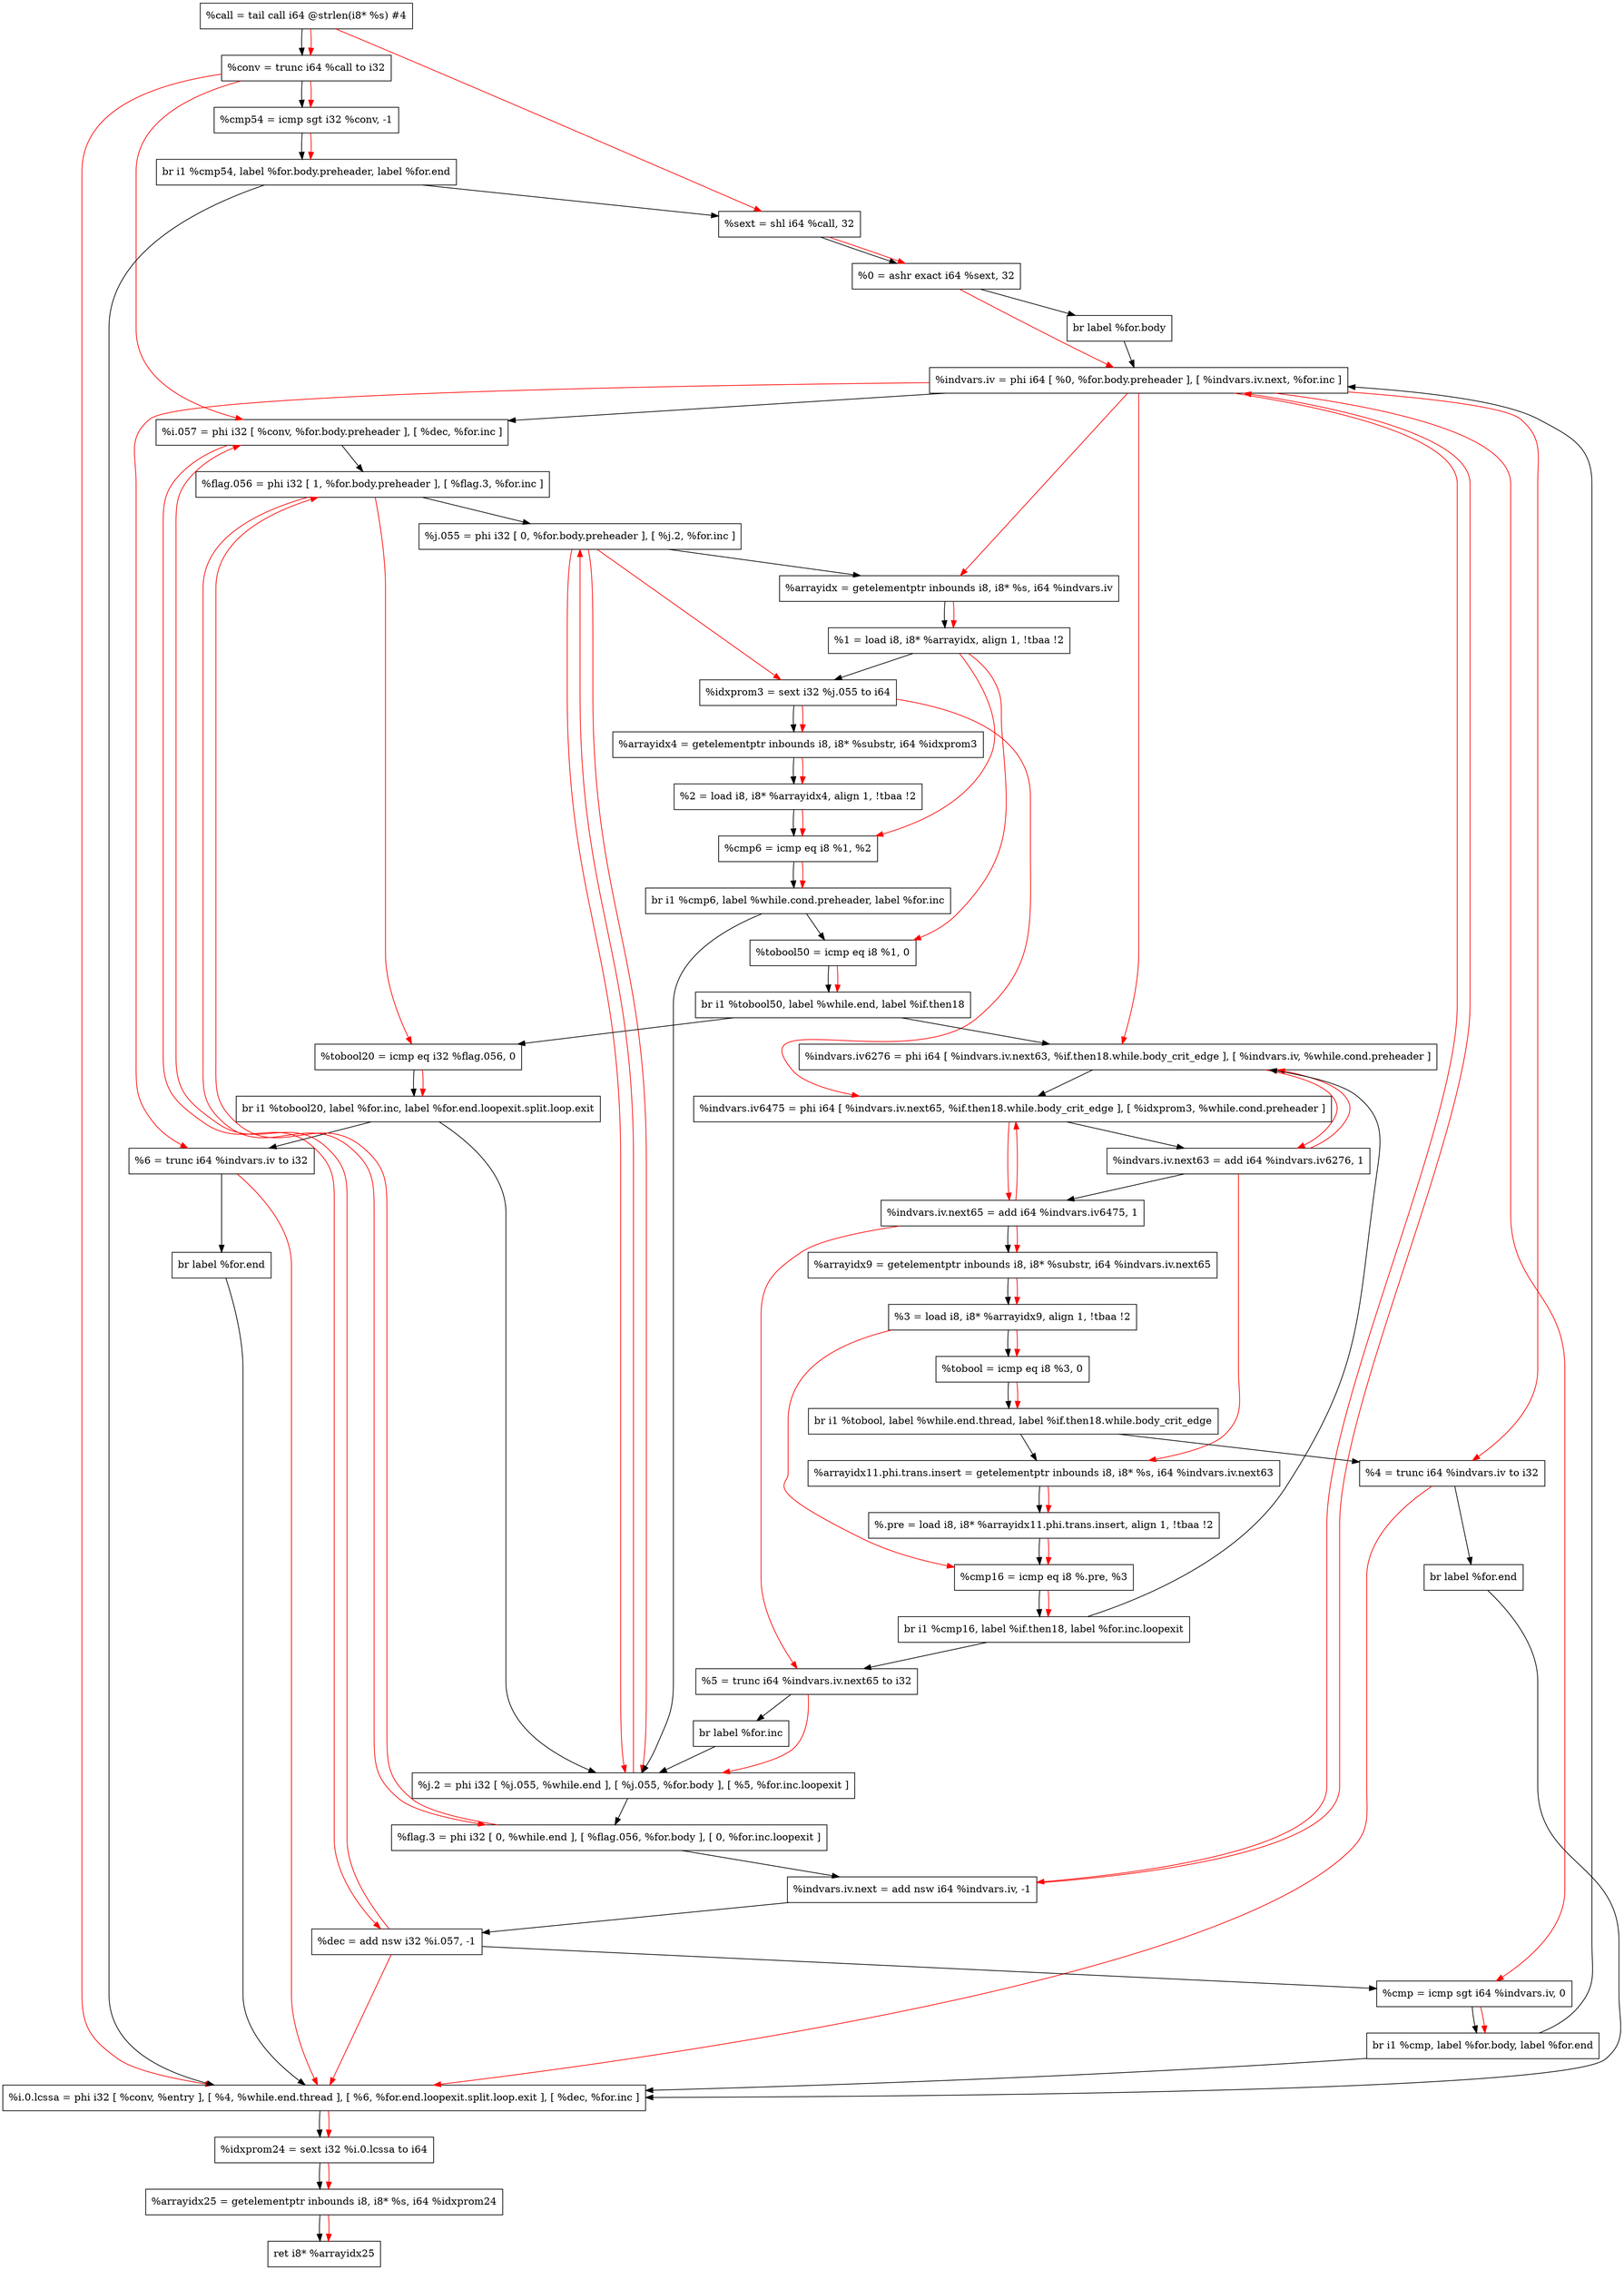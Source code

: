 digraph "CDFG for'func' function" {
	Node0x56378bf29fb0[shape=record, label="  %call = tail call i64 @strlen(i8* %s) #4"];
	Node0x56378bf2a088[shape=record, label="  %conv = trunc i64 %call to i32"];
	Node0x56378bf2a760[shape=record, label="  %cmp54 = icmp sgt i32 %conv, -1"];
	Node0x56378beb2db8[shape=record, label="  br i1 %cmp54, label %for.body.preheader, label %for.end"];
	Node0x56378bf2aa20[shape=record, label="  %sext = shl i64 %call, 32"];
	Node0x56378bf2aa90[shape=record, label="  %0 = ashr exact i64 %sext, 32"];
	Node0x56378bf2ab88[shape=record, label="  br label %for.body"];
	Node0x56378bf2acd8[shape=record, label="  %indvars.iv = phi i64 [ %0, %for.body.preheader ], [ %indvars.iv.next, %for.inc ]"];
	Node0x56378bf2ae88[shape=record, label="  %i.057 = phi i32 [ %conv, %for.body.preheader ], [ %dec, %for.inc ]"];
	Node0x56378bf2b1c8[shape=record, label="  %flag.056 = phi i32 [ 1, %for.body.preheader ], [ %flag.3, %for.inc ]"];
	Node0x56378bf2b378[shape=record, label="  %j.055 = phi i32 [ 0, %for.body.preheader ], [ %j.2, %for.inc ]"];
	Node0x56378bf2b460[shape=record, label="  %arrayidx = getelementptr inbounds i8, i8* %s, i64 %indvars.iv"];
	Node0x56378bf2b4c8[shape=record, label="  %1 = load i8, i8* %arrayidx, align 1, !tbaa !2"];
	Node0x56378bf2c3f8[shape=record, label="  %idxprom3 = sext i32 %j.055 to i64"];
	Node0x56378bf2c4a0[shape=record, label="  %arrayidx4 = getelementptr inbounds i8, i8* %substr, i64 %idxprom3"];
	Node0x56378bf2c538[shape=record, label="  %2 = load i8, i8* %arrayidx4, align 1, !tbaa !2"];
	Node0x56378bf2cbf0[shape=record, label="  %cmp6 = icmp eq i8 %1, %2"];
	Node0x56378bebe348[shape=record, label="  br i1 %cmp6, label %while.cond.preheader, label %for.inc"];
	Node0x56378bf2cda0[shape=record, label="  %tobool50 = icmp eq i8 %1, 0"];
	Node0x56378bebe468[shape=record, label="  br i1 %tobool50, label %while.end, label %if.then18"];
	Node0x56378bf2d128[shape=record, label="  %indvars.iv6276 = phi i64 [ %indvars.iv.next63, %if.then18.while.body_crit_edge ], [ %indvars.iv, %while.cond.preheader ]"];
	Node0x56378bf2d5f8[shape=record, label="  %indvars.iv6475 = phi i64 [ %indvars.iv.next65, %if.then18.while.body_crit_edge ], [ %idxprom3, %while.cond.preheader ]"];
	Node0x56378bf2d6f0[shape=record, label="  %indvars.iv.next63 = add i64 %indvars.iv6276, 1"];
	Node0x56378bf2d760[shape=record, label="  %indvars.iv.next65 = add i64 %indvars.iv6475, 1"];
	Node0x56378bf2d7d0[shape=record, label="  %arrayidx9 = getelementptr inbounds i8, i8* %substr, i64 %indvars.iv.next65"];
	Node0x56378bf2d558[shape=record, label="  %3 = load i8, i8* %arrayidx9, align 1, !tbaa !2"];
	Node0x56378bf2d850[shape=record, label="  %tobool = icmp eq i8 %3, 0"];
	Node0x56378bebe588[shape=record, label="  br i1 %tobool, label %while.end.thread, label %if.then18.while.body_crit_edge"];
	Node0x56378bf2d970[shape=record, label="  %arrayidx11.phi.trans.insert = getelementptr inbounds i8, i8* %s, i64 %indvars.iv.next63"];
	Node0x56378bf2d078[shape=record, label="  %.pre = load i8, i8* %arrayidx11.phi.trans.insert, align 1, !tbaa !2"];
	Node0x56378bf2da50[shape=record, label="  %cmp16 = icmp eq i8 %.pre, %3"];
	Node0x56378bf2dbc8[shape=record, label="  br i1 %cmp16, label %if.then18, label %for.inc.loopexit"];
	Node0x56378bf2cf28[shape=record, label="  %4 = trunc i64 %indvars.iv to i32"];
	Node0x56378bf2dc78[shape=record, label="  br label %for.end"];
	Node0x56378bf2dcf0[shape=record, label="  %tobool20 = icmp eq i32 %flag.056, 0"];
	Node0x56378bf2de08[shape=record, label="  br i1 %tobool20, label %for.inc, label %for.end.loopexit.split.loop.exit"];
	Node0x56378bf2db18[shape=record, label="  %5 = trunc i64 %indvars.iv.next65 to i32"];
	Node0x56378bf2de98[shape=record, label="  br label %for.inc"];
	Node0x56378bf2dee8[shape=record, label="  %j.2 = phi i32 [ %j.055, %while.end ], [ %j.055, %for.body ], [ %5, %for.inc.loopexit ]"];
	Node0x56378bf2dfa8[shape=record, label="  %flag.3 = phi i32 [ 0, %while.end ], [ %flag.056, %for.body ], [ 0, %for.inc.loopexit ]"];
	Node0x56378bf2e090[shape=record, label="  %indvars.iv.next = add nsw i64 %indvars.iv, -1"];
	Node0x56378bf2e100[shape=record, label="  %dec = add nsw i32 %i.057, -1"];
	Node0x56378bf2e170[shape=record, label="  %cmp = icmp sgt i64 %indvars.iv, 0"];
	Node0x56378bf2e1f8[shape=record, label="  br i1 %cmp, label %for.body, label %for.end"];
	Node0x56378bf2ccf8[shape=record, label="  %6 = trunc i64 %indvars.iv to i32"];
	Node0x56378bf2ae38[shape=record, label="  br label %for.end"];
	Node0x56378bf2e248[shape=record, label="  %i.0.lcssa = phi i32 [ %conv, %entry ], [ %4, %while.end.thread ], [ %6, %for.end.loopexit.split.loop.exit ], [ %dec, %for.inc ]"];
	Node0x56378bf2a978[shape=record, label="  %idxprom24 = sext i32 %i.0.lcssa to i64"];
	Node0x56378bf2eb60[shape=record, label="  %arrayidx25 = getelementptr inbounds i8, i8* %s, i64 %idxprom24"];
	Node0x56378bf2a888[shape=record, label="  ret i8* %arrayidx25"];
	Node0x56378bf29fb0 -> Node0x56378bf2a088
	Node0x56378bf2a088 -> Node0x56378bf2a760
	Node0x56378bf2a760 -> Node0x56378beb2db8
	Node0x56378beb2db8 -> Node0x56378bf2aa20
	Node0x56378beb2db8 -> Node0x56378bf2e248
	Node0x56378bf2aa20 -> Node0x56378bf2aa90
	Node0x56378bf2aa90 -> Node0x56378bf2ab88
	Node0x56378bf2ab88 -> Node0x56378bf2acd8
	Node0x56378bf2acd8 -> Node0x56378bf2ae88
	Node0x56378bf2ae88 -> Node0x56378bf2b1c8
	Node0x56378bf2b1c8 -> Node0x56378bf2b378
	Node0x56378bf2b378 -> Node0x56378bf2b460
	Node0x56378bf2b460 -> Node0x56378bf2b4c8
	Node0x56378bf2b4c8 -> Node0x56378bf2c3f8
	Node0x56378bf2c3f8 -> Node0x56378bf2c4a0
	Node0x56378bf2c4a0 -> Node0x56378bf2c538
	Node0x56378bf2c538 -> Node0x56378bf2cbf0
	Node0x56378bf2cbf0 -> Node0x56378bebe348
	Node0x56378bebe348 -> Node0x56378bf2cda0
	Node0x56378bebe348 -> Node0x56378bf2dee8
	Node0x56378bf2cda0 -> Node0x56378bebe468
	Node0x56378bebe468 -> Node0x56378bf2dcf0
	Node0x56378bebe468 -> Node0x56378bf2d128
	Node0x56378bf2d128 -> Node0x56378bf2d5f8
	Node0x56378bf2d5f8 -> Node0x56378bf2d6f0
	Node0x56378bf2d6f0 -> Node0x56378bf2d760
	Node0x56378bf2d760 -> Node0x56378bf2d7d0
	Node0x56378bf2d7d0 -> Node0x56378bf2d558
	Node0x56378bf2d558 -> Node0x56378bf2d850
	Node0x56378bf2d850 -> Node0x56378bebe588
	Node0x56378bebe588 -> Node0x56378bf2cf28
	Node0x56378bebe588 -> Node0x56378bf2d970
	Node0x56378bf2d970 -> Node0x56378bf2d078
	Node0x56378bf2d078 -> Node0x56378bf2da50
	Node0x56378bf2da50 -> Node0x56378bf2dbc8
	Node0x56378bf2dbc8 -> Node0x56378bf2d128
	Node0x56378bf2dbc8 -> Node0x56378bf2db18
	Node0x56378bf2cf28 -> Node0x56378bf2dc78
	Node0x56378bf2dc78 -> Node0x56378bf2e248
	Node0x56378bf2dcf0 -> Node0x56378bf2de08
	Node0x56378bf2de08 -> Node0x56378bf2dee8
	Node0x56378bf2de08 -> Node0x56378bf2ccf8
	Node0x56378bf2db18 -> Node0x56378bf2de98
	Node0x56378bf2de98 -> Node0x56378bf2dee8
	Node0x56378bf2dee8 -> Node0x56378bf2dfa8
	Node0x56378bf2dfa8 -> Node0x56378bf2e090
	Node0x56378bf2e090 -> Node0x56378bf2e100
	Node0x56378bf2e100 -> Node0x56378bf2e170
	Node0x56378bf2e170 -> Node0x56378bf2e1f8
	Node0x56378bf2e1f8 -> Node0x56378bf2acd8
	Node0x56378bf2e1f8 -> Node0x56378bf2e248
	Node0x56378bf2ccf8 -> Node0x56378bf2ae38
	Node0x56378bf2ae38 -> Node0x56378bf2e248
	Node0x56378bf2e248 -> Node0x56378bf2a978
	Node0x56378bf2a978 -> Node0x56378bf2eb60
	Node0x56378bf2eb60 -> Node0x56378bf2a888
edge [color=red]
	Node0x56378bf29fb0 -> Node0x56378bf2a088
	Node0x56378bf2a088 -> Node0x56378bf2a760
	Node0x56378bf2a760 -> Node0x56378beb2db8
	Node0x56378bf29fb0 -> Node0x56378bf2aa20
	Node0x56378bf2aa20 -> Node0x56378bf2aa90
	Node0x56378bf2aa90 -> Node0x56378bf2acd8
	Node0x56378bf2e090 -> Node0x56378bf2acd8
	Node0x56378bf2a088 -> Node0x56378bf2ae88
	Node0x56378bf2e100 -> Node0x56378bf2ae88
	Node0x56378bf2dfa8 -> Node0x56378bf2b1c8
	Node0x56378bf2dee8 -> Node0x56378bf2b378
	Node0x56378bf2acd8 -> Node0x56378bf2b460
	Node0x56378bf2b460 -> Node0x56378bf2b4c8
	Node0x56378bf2b378 -> Node0x56378bf2c3f8
	Node0x56378bf2c3f8 -> Node0x56378bf2c4a0
	Node0x56378bf2c4a0 -> Node0x56378bf2c538
	Node0x56378bf2b4c8 -> Node0x56378bf2cbf0
	Node0x56378bf2c538 -> Node0x56378bf2cbf0
	Node0x56378bf2cbf0 -> Node0x56378bebe348
	Node0x56378bf2b4c8 -> Node0x56378bf2cda0
	Node0x56378bf2cda0 -> Node0x56378bebe468
	Node0x56378bf2d6f0 -> Node0x56378bf2d128
	Node0x56378bf2acd8 -> Node0x56378bf2d128
	Node0x56378bf2d760 -> Node0x56378bf2d5f8
	Node0x56378bf2c3f8 -> Node0x56378bf2d5f8
	Node0x56378bf2d128 -> Node0x56378bf2d6f0
	Node0x56378bf2d5f8 -> Node0x56378bf2d760
	Node0x56378bf2d760 -> Node0x56378bf2d7d0
	Node0x56378bf2d7d0 -> Node0x56378bf2d558
	Node0x56378bf2d558 -> Node0x56378bf2d850
	Node0x56378bf2d850 -> Node0x56378bebe588
	Node0x56378bf2d6f0 -> Node0x56378bf2d970
	Node0x56378bf2d970 -> Node0x56378bf2d078
	Node0x56378bf2d078 -> Node0x56378bf2da50
	Node0x56378bf2d558 -> Node0x56378bf2da50
	Node0x56378bf2da50 -> Node0x56378bf2dbc8
	Node0x56378bf2acd8 -> Node0x56378bf2cf28
	Node0x56378bf2b1c8 -> Node0x56378bf2dcf0
	Node0x56378bf2dcf0 -> Node0x56378bf2de08
	Node0x56378bf2d760 -> Node0x56378bf2db18
	Node0x56378bf2b378 -> Node0x56378bf2dee8
	Node0x56378bf2b378 -> Node0x56378bf2dee8
	Node0x56378bf2db18 -> Node0x56378bf2dee8
	Node0x56378bf2b1c8 -> Node0x56378bf2dfa8
	Node0x56378bf2acd8 -> Node0x56378bf2e090
	Node0x56378bf2ae88 -> Node0x56378bf2e100
	Node0x56378bf2acd8 -> Node0x56378bf2e170
	Node0x56378bf2e170 -> Node0x56378bf2e1f8
	Node0x56378bf2acd8 -> Node0x56378bf2ccf8
	Node0x56378bf2a088 -> Node0x56378bf2e248
	Node0x56378bf2cf28 -> Node0x56378bf2e248
	Node0x56378bf2ccf8 -> Node0x56378bf2e248
	Node0x56378bf2e100 -> Node0x56378bf2e248
	Node0x56378bf2e248 -> Node0x56378bf2a978
	Node0x56378bf2a978 -> Node0x56378bf2eb60
	Node0x56378bf2eb60 -> Node0x56378bf2a888
}
